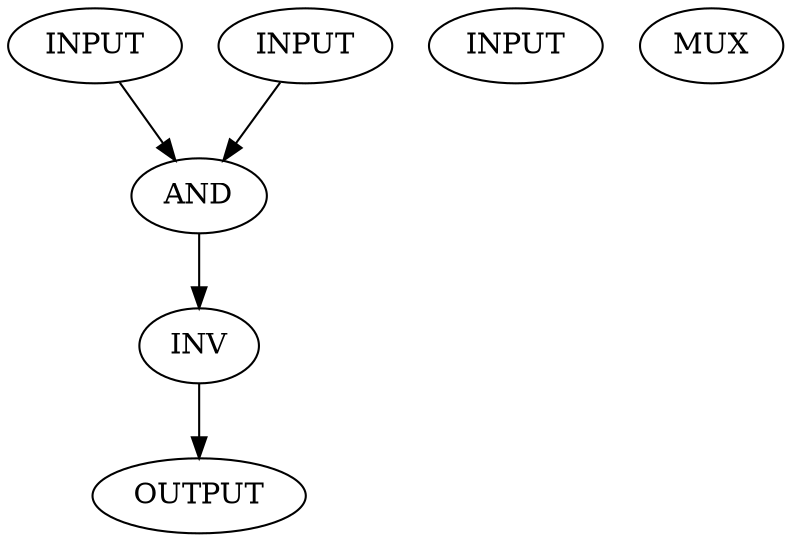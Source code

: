 digraph NAND_MODULE
{
	A [label="INPUT"];
	B [label="INPUT"];
	C [label="INPUT"];
	
	S [label="OUTPUT"];

	AND0 [label="AND"];
	INV1 [label="INV"];

	myMux2 [label="MUX" sel="A"];
	
	

	A -> AND0;
	C -> AND0;


	AND0 -> INV1;

	INV1 -> S;
}